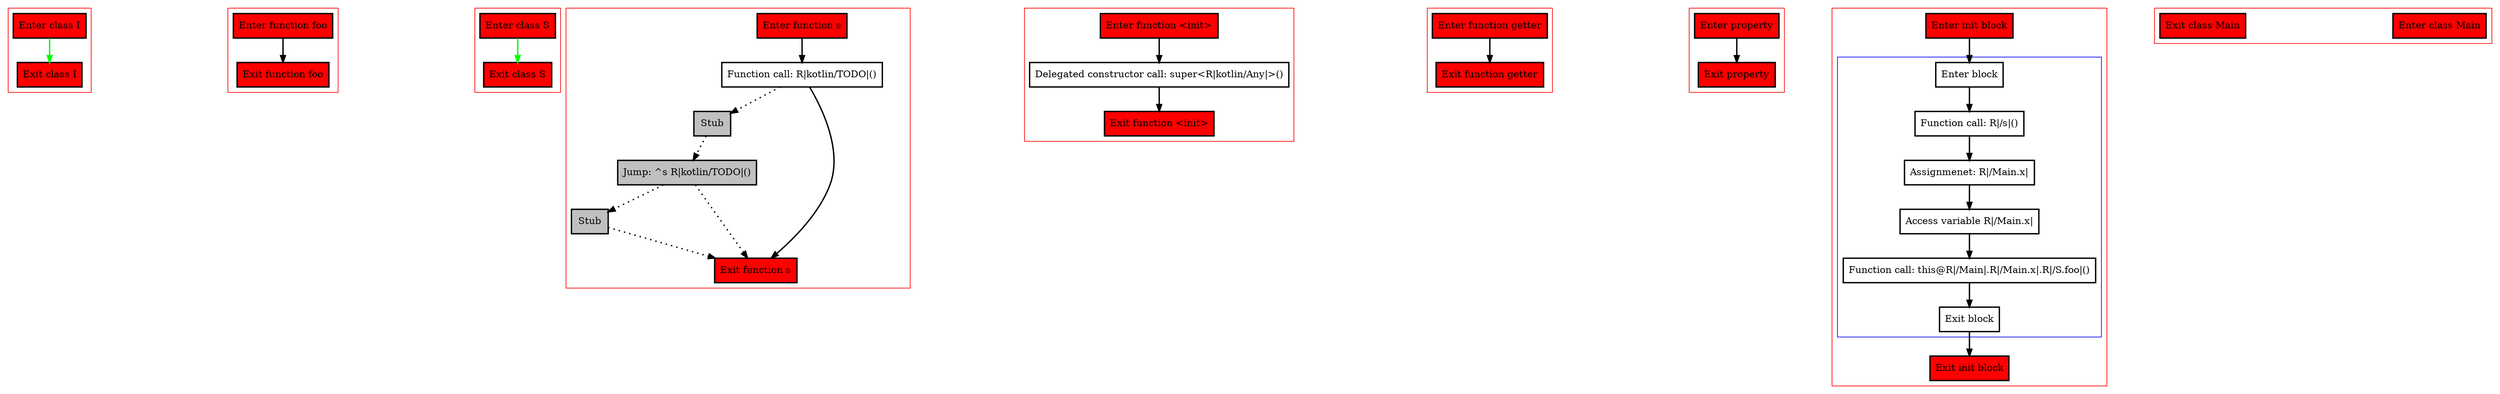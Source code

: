 digraph smartCastInInit_kt {
    graph [nodesep=3]
    node [shape=box penwidth=2]
    edge [penwidth=2]

    subgraph cluster_0 {
        color=red
        0 [label="Enter class I" style="filled" fillcolor=red];
        1 [label="Exit class I" style="filled" fillcolor=red];
    }

    0 -> {1} [color=green];

    subgraph cluster_1 {
        color=red
        2 [label="Enter function foo" style="filled" fillcolor=red];
        3 [label="Exit function foo" style="filled" fillcolor=red];
    }

    2 -> {3};

    subgraph cluster_2 {
        color=red
        4 [label="Enter class S" style="filled" fillcolor=red];
        5 [label="Exit class S" style="filled" fillcolor=red];
    }

    4 -> {5} [color=green];

    subgraph cluster_3 {
        color=red
        6 [label="Enter function s" style="filled" fillcolor=red];
        7 [label="Function call: R|kotlin/TODO|()"];
        8 [label="Stub" style="filled" fillcolor=gray];
        9 [label="Jump: ^s R|kotlin/TODO|()" style="filled" fillcolor=gray];
        10 [label="Stub" style="filled" fillcolor=gray];
        11 [label="Exit function s" style="filled" fillcolor=red];
    }

    6 -> {7};
    7 -> {11};
    7 -> {8} [style=dotted];
    8 -> {9} [style=dotted];
    9 -> {11 10} [style=dotted];
    10 -> {11} [style=dotted];

    subgraph cluster_4 {
        color=red
        12 [label="Enter function <init>" style="filled" fillcolor=red];
        13 [label="Delegated constructor call: super<R|kotlin/Any|>()"];
        14 [label="Exit function <init>" style="filled" fillcolor=red];
    }

    12 -> {13};
    13 -> {14};

    subgraph cluster_5 {
        color=red
        15 [label="Enter function getter" style="filled" fillcolor=red];
        16 [label="Exit function getter" style="filled" fillcolor=red];
    }

    15 -> {16};

    subgraph cluster_6 {
        color=red
        17 [label="Enter property" style="filled" fillcolor=red];
        18 [label="Exit property" style="filled" fillcolor=red];
    }

    17 -> {18};

    subgraph cluster_7 {
        color=red
        19 [label="Enter init block" style="filled" fillcolor=red];
        subgraph cluster_8 {
            color=blue
            20 [label="Enter block"];
            21 [label="Function call: R|/s|()"];
            22 [label="Assignmenet: R|/Main.x|"];
            23 [label="Access variable R|/Main.x|"];
            24 [label="Function call: this@R|/Main|.R|/Main.x|.R|/S.foo|()"];
            25 [label="Exit block"];
        }
        26 [label="Exit init block" style="filled" fillcolor=red];
    }

    19 -> {20};
    20 -> {21};
    21 -> {22};
    22 -> {23};
    23 -> {24};
    24 -> {25};
    25 -> {26};

    subgraph cluster_9 {
        color=red
        27 [label="Enter class Main" style="filled" fillcolor=red];
        28 [label="Exit class Main" style="filled" fillcolor=red];
    }


}
